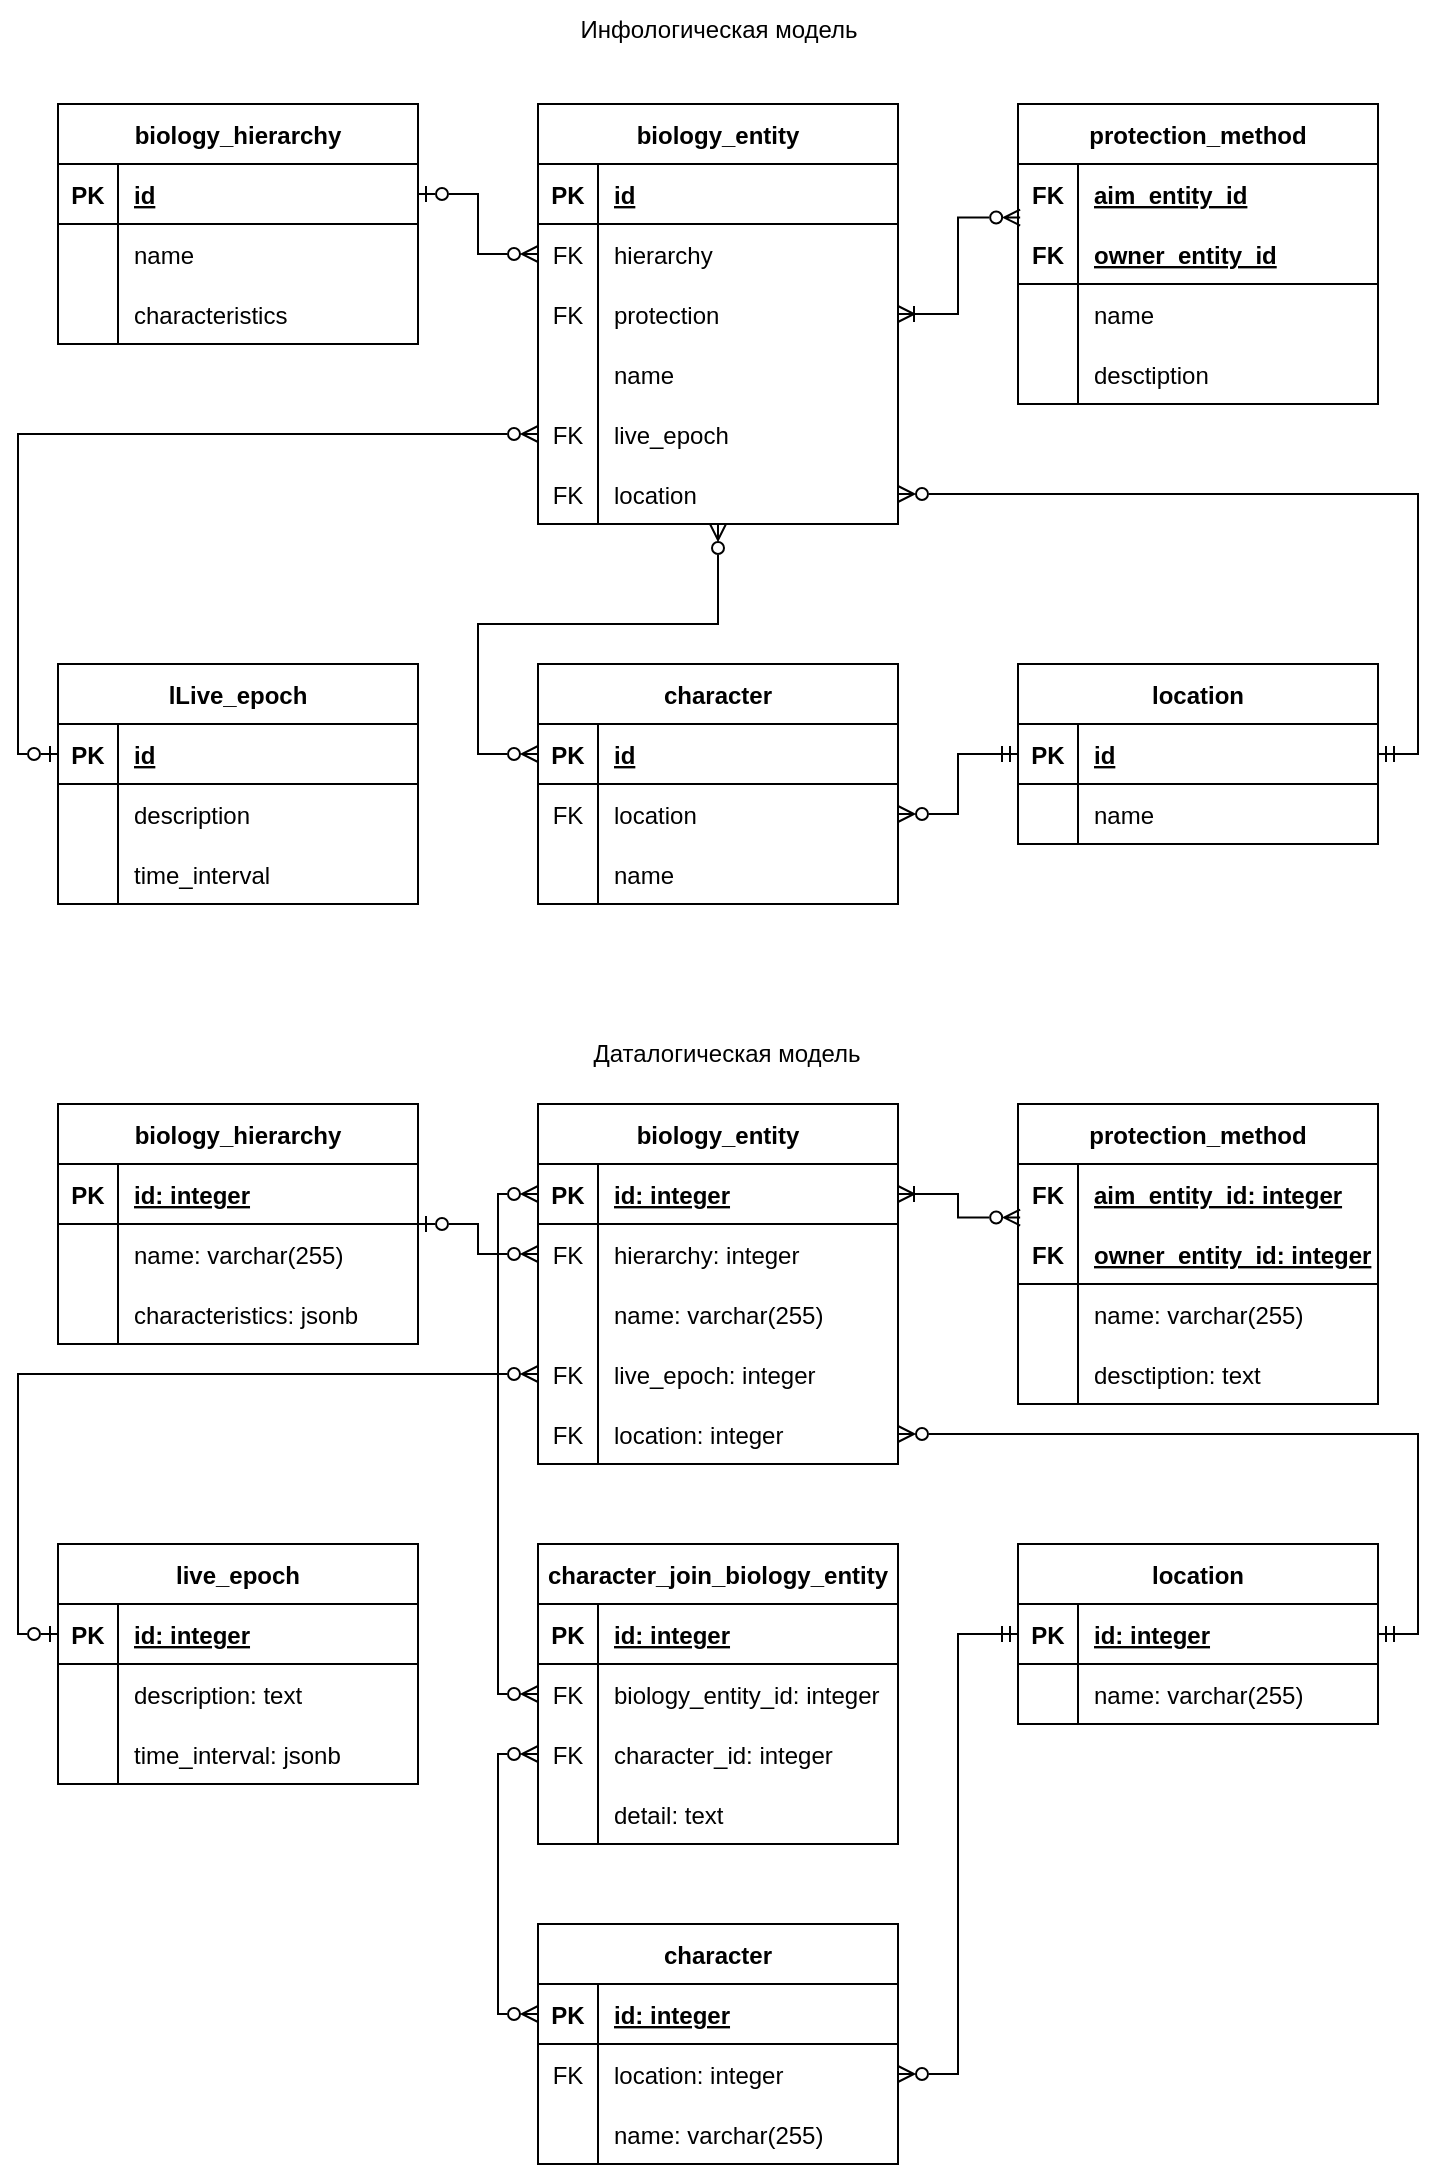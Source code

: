 <mxfile version="21.8.2" type="device">
  <diagram id="U7wMg-uXj1Owh_5kMHrE" name="Страница 1">
    <mxGraphModel dx="757" dy="578" grid="1" gridSize="10" guides="1" tooltips="1" connect="1" arrows="1" fold="1" page="1" pageScale="1" pageWidth="827" pageHeight="1169" math="0" shadow="0">
      <root>
        <mxCell id="0" />
        <mxCell id="1" parent="0" />
        <mxCell id="pdmq-u-2VZVxpOI9h0eD-54" style="edgeStyle=orthogonalEdgeStyle;rounded=0;orthogonalLoop=1;jettySize=auto;html=1;startArrow=ERzeroToOne;startFill=0;endArrow=ERzeroToMany;endFill=0;exitX=1;exitY=0.5;exitDx=0;exitDy=0;" parent="1" source="pdmq-u-2VZVxpOI9h0eD-19" target="pdmq-u-2VZVxpOI9h0eD-38" edge="1">
          <mxGeometry relative="1" as="geometry" />
        </mxCell>
        <mxCell id="pdmq-u-2VZVxpOI9h0eD-18" value="biology_hierarchy" style="shape=table;startSize=30;container=1;collapsible=1;childLayout=tableLayout;fixedRows=1;rowLines=0;fontStyle=1;align=center;resizeLast=1;" parent="1" vertex="1">
          <mxGeometry x="80" y="80" width="180" height="120" as="geometry" />
        </mxCell>
        <mxCell id="pdmq-u-2VZVxpOI9h0eD-19" value="" style="shape=tableRow;horizontal=0;startSize=0;swimlaneHead=0;swimlaneBody=0;fillColor=none;collapsible=0;dropTarget=0;points=[[0,0.5],[1,0.5]];portConstraint=eastwest;top=0;left=0;right=0;bottom=1;" parent="pdmq-u-2VZVxpOI9h0eD-18" vertex="1">
          <mxGeometry y="30" width="180" height="30" as="geometry" />
        </mxCell>
        <mxCell id="pdmq-u-2VZVxpOI9h0eD-20" value="PK" style="shape=partialRectangle;connectable=0;fillColor=none;top=0;left=0;bottom=0;right=0;fontStyle=1;overflow=hidden;" parent="pdmq-u-2VZVxpOI9h0eD-19" vertex="1">
          <mxGeometry width="30" height="30" as="geometry">
            <mxRectangle width="30" height="30" as="alternateBounds" />
          </mxGeometry>
        </mxCell>
        <mxCell id="pdmq-u-2VZVxpOI9h0eD-21" value="id" style="shape=partialRectangle;connectable=0;fillColor=none;top=0;left=0;bottom=0;right=0;align=left;spacingLeft=6;fontStyle=5;overflow=hidden;" parent="pdmq-u-2VZVxpOI9h0eD-19" vertex="1">
          <mxGeometry x="30" width="150" height="30" as="geometry">
            <mxRectangle width="150" height="30" as="alternateBounds" />
          </mxGeometry>
        </mxCell>
        <mxCell id="IuplgRAf5WQrAAStCpZL-5" style="shape=tableRow;horizontal=0;startSize=0;swimlaneHead=0;swimlaneBody=0;fillColor=none;collapsible=0;dropTarget=0;points=[[0,0.5],[1,0.5]];portConstraint=eastwest;top=0;left=0;right=0;bottom=0;" vertex="1" parent="pdmq-u-2VZVxpOI9h0eD-18">
          <mxGeometry y="60" width="180" height="30" as="geometry" />
        </mxCell>
        <mxCell id="IuplgRAf5WQrAAStCpZL-6" style="shape=partialRectangle;connectable=0;fillColor=none;top=0;left=0;bottom=0;right=0;editable=1;overflow=hidden;" vertex="1" parent="IuplgRAf5WQrAAStCpZL-5">
          <mxGeometry width="30" height="30" as="geometry">
            <mxRectangle width="30" height="30" as="alternateBounds" />
          </mxGeometry>
        </mxCell>
        <mxCell id="IuplgRAf5WQrAAStCpZL-7" value="name" style="shape=partialRectangle;connectable=0;fillColor=none;top=0;left=0;bottom=0;right=0;align=left;spacingLeft=6;overflow=hidden;" vertex="1" parent="IuplgRAf5WQrAAStCpZL-5">
          <mxGeometry x="30" width="150" height="30" as="geometry">
            <mxRectangle width="150" height="30" as="alternateBounds" />
          </mxGeometry>
        </mxCell>
        <mxCell id="pdmq-u-2VZVxpOI9h0eD-22" value="" style="shape=tableRow;horizontal=0;startSize=0;swimlaneHead=0;swimlaneBody=0;fillColor=none;collapsible=0;dropTarget=0;points=[[0,0.5],[1,0.5]];portConstraint=eastwest;top=0;left=0;right=0;bottom=0;" parent="pdmq-u-2VZVxpOI9h0eD-18" vertex="1">
          <mxGeometry y="90" width="180" height="30" as="geometry" />
        </mxCell>
        <mxCell id="pdmq-u-2VZVxpOI9h0eD-23" value="" style="shape=partialRectangle;connectable=0;fillColor=none;top=0;left=0;bottom=0;right=0;editable=1;overflow=hidden;" parent="pdmq-u-2VZVxpOI9h0eD-22" vertex="1">
          <mxGeometry width="30" height="30" as="geometry">
            <mxRectangle width="30" height="30" as="alternateBounds" />
          </mxGeometry>
        </mxCell>
        <mxCell id="pdmq-u-2VZVxpOI9h0eD-24" value="characteristics" style="shape=partialRectangle;connectable=0;fillColor=none;top=0;left=0;bottom=0;right=0;align=left;spacingLeft=6;overflow=hidden;" parent="pdmq-u-2VZVxpOI9h0eD-22" vertex="1">
          <mxGeometry x="30" width="150" height="30" as="geometry">
            <mxRectangle width="150" height="30" as="alternateBounds" />
          </mxGeometry>
        </mxCell>
        <mxCell id="pdmq-u-2VZVxpOI9h0eD-116" style="edgeStyle=orthogonalEdgeStyle;rounded=0;orthogonalLoop=1;jettySize=auto;html=1;entryX=0;entryY=0.5;entryDx=0;entryDy=0;startArrow=ERzeroToMany;startFill=0;endArrow=ERzeroToMany;endFill=0;" parent="1" source="pdmq-u-2VZVxpOI9h0eD-31" target="pdmq-u-2VZVxpOI9h0eD-72" edge="1">
          <mxGeometry relative="1" as="geometry">
            <Array as="points">
              <mxPoint x="410" y="340" />
              <mxPoint x="290" y="340" />
              <mxPoint x="290" y="405" />
            </Array>
          </mxGeometry>
        </mxCell>
        <mxCell id="XTLCP-FWHuJk3gFQcdTK-91" style="edgeStyle=orthogonalEdgeStyle;rounded=0;orthogonalLoop=1;jettySize=auto;html=1;endArrow=ERzeroToMany;endFill=0;startArrow=ERoneToMany;startFill=0;exitX=1;exitY=0.5;exitDx=0;exitDy=0;entryX=0.006;entryY=-0.108;entryDx=0;entryDy=0;entryPerimeter=0;" parent="1" source="IuplgRAf5WQrAAStCpZL-8" target="pdmq-u-2VZVxpOI9h0eD-45" edge="1">
          <mxGeometry relative="1" as="geometry">
            <mxPoint x="550" y="141" as="targetPoint" />
          </mxGeometry>
        </mxCell>
        <mxCell id="pdmq-u-2VZVxpOI9h0eD-31" value="biology_entity" style="shape=table;startSize=30;container=1;collapsible=1;childLayout=tableLayout;fixedRows=1;rowLines=0;fontStyle=1;align=center;resizeLast=1;" parent="1" vertex="1">
          <mxGeometry x="320" y="80" width="180" height="210" as="geometry" />
        </mxCell>
        <mxCell id="pdmq-u-2VZVxpOI9h0eD-32" value="" style="shape=tableRow;horizontal=0;startSize=0;swimlaneHead=0;swimlaneBody=0;fillColor=none;collapsible=0;dropTarget=0;points=[[0,0.5],[1,0.5]];portConstraint=eastwest;top=0;left=0;right=0;bottom=1;" parent="pdmq-u-2VZVxpOI9h0eD-31" vertex="1">
          <mxGeometry y="30" width="180" height="30" as="geometry" />
        </mxCell>
        <mxCell id="pdmq-u-2VZVxpOI9h0eD-33" value="PK" style="shape=partialRectangle;connectable=0;fillColor=none;top=0;left=0;bottom=0;right=0;fontStyle=1;overflow=hidden;" parent="pdmq-u-2VZVxpOI9h0eD-32" vertex="1">
          <mxGeometry width="30" height="30" as="geometry">
            <mxRectangle width="30" height="30" as="alternateBounds" />
          </mxGeometry>
        </mxCell>
        <mxCell id="pdmq-u-2VZVxpOI9h0eD-34" value="id" style="shape=partialRectangle;connectable=0;fillColor=none;top=0;left=0;bottom=0;right=0;align=left;spacingLeft=6;fontStyle=5;overflow=hidden;" parent="pdmq-u-2VZVxpOI9h0eD-32" vertex="1">
          <mxGeometry x="30" width="150" height="30" as="geometry">
            <mxRectangle width="150" height="30" as="alternateBounds" />
          </mxGeometry>
        </mxCell>
        <mxCell id="pdmq-u-2VZVxpOI9h0eD-38" value="" style="shape=tableRow;horizontal=0;startSize=0;swimlaneHead=0;swimlaneBody=0;fillColor=none;collapsible=0;dropTarget=0;points=[[0,0.5],[1,0.5]];portConstraint=eastwest;top=0;left=0;right=0;bottom=0;" parent="pdmq-u-2VZVxpOI9h0eD-31" vertex="1">
          <mxGeometry y="60" width="180" height="30" as="geometry" />
        </mxCell>
        <mxCell id="pdmq-u-2VZVxpOI9h0eD-39" value="FK" style="shape=partialRectangle;connectable=0;fillColor=none;top=0;left=0;bottom=0;right=0;editable=1;overflow=hidden;" parent="pdmq-u-2VZVxpOI9h0eD-38" vertex="1">
          <mxGeometry width="30" height="30" as="geometry">
            <mxRectangle width="30" height="30" as="alternateBounds" />
          </mxGeometry>
        </mxCell>
        <mxCell id="pdmq-u-2VZVxpOI9h0eD-40" value="hierarchy" style="shape=partialRectangle;connectable=0;fillColor=none;top=0;left=0;bottom=0;right=0;align=left;spacingLeft=6;overflow=hidden;" parent="pdmq-u-2VZVxpOI9h0eD-38" vertex="1">
          <mxGeometry x="30" width="150" height="30" as="geometry">
            <mxRectangle width="150" height="30" as="alternateBounds" />
          </mxGeometry>
        </mxCell>
        <mxCell id="IuplgRAf5WQrAAStCpZL-8" style="shape=tableRow;horizontal=0;startSize=0;swimlaneHead=0;swimlaneBody=0;fillColor=none;collapsible=0;dropTarget=0;points=[[0,0.5],[1,0.5]];portConstraint=eastwest;top=0;left=0;right=0;bottom=0;" vertex="1" parent="pdmq-u-2VZVxpOI9h0eD-31">
          <mxGeometry y="90" width="180" height="30" as="geometry" />
        </mxCell>
        <mxCell id="IuplgRAf5WQrAAStCpZL-9" value="FK" style="shape=partialRectangle;connectable=0;fillColor=none;top=0;left=0;bottom=0;right=0;editable=1;overflow=hidden;" vertex="1" parent="IuplgRAf5WQrAAStCpZL-8">
          <mxGeometry width="30" height="30" as="geometry">
            <mxRectangle width="30" height="30" as="alternateBounds" />
          </mxGeometry>
        </mxCell>
        <mxCell id="IuplgRAf5WQrAAStCpZL-10" value="protection" style="shape=partialRectangle;connectable=0;fillColor=none;top=0;left=0;bottom=0;right=0;align=left;spacingLeft=6;overflow=hidden;" vertex="1" parent="IuplgRAf5WQrAAStCpZL-8">
          <mxGeometry x="30" width="150" height="30" as="geometry">
            <mxRectangle width="150" height="30" as="alternateBounds" />
          </mxGeometry>
        </mxCell>
        <mxCell id="pdmq-u-2VZVxpOI9h0eD-59" style="shape=tableRow;horizontal=0;startSize=0;swimlaneHead=0;swimlaneBody=0;fillColor=none;collapsible=0;dropTarget=0;points=[[0,0.5],[1,0.5]];portConstraint=eastwest;top=0;left=0;right=0;bottom=0;" parent="pdmq-u-2VZVxpOI9h0eD-31" vertex="1">
          <mxGeometry y="120" width="180" height="30" as="geometry" />
        </mxCell>
        <mxCell id="pdmq-u-2VZVxpOI9h0eD-60" style="shape=partialRectangle;connectable=0;fillColor=none;top=0;left=0;bottom=0;right=0;editable=1;overflow=hidden;" parent="pdmq-u-2VZVxpOI9h0eD-59" vertex="1">
          <mxGeometry width="30" height="30" as="geometry">
            <mxRectangle width="30" height="30" as="alternateBounds" />
          </mxGeometry>
        </mxCell>
        <mxCell id="pdmq-u-2VZVxpOI9h0eD-61" value="name" style="shape=partialRectangle;connectable=0;fillColor=none;top=0;left=0;bottom=0;right=0;align=left;spacingLeft=6;overflow=hidden;" parent="pdmq-u-2VZVxpOI9h0eD-59" vertex="1">
          <mxGeometry x="30" width="150" height="30" as="geometry">
            <mxRectangle width="150" height="30" as="alternateBounds" />
          </mxGeometry>
        </mxCell>
        <mxCell id="pdmq-u-2VZVxpOI9h0eD-215" style="shape=tableRow;horizontal=0;startSize=0;swimlaneHead=0;swimlaneBody=0;fillColor=none;collapsible=0;dropTarget=0;points=[[0,0.5],[1,0.5]];portConstraint=eastwest;top=0;left=0;right=0;bottom=0;" parent="pdmq-u-2VZVxpOI9h0eD-31" vertex="1">
          <mxGeometry y="150" width="180" height="30" as="geometry" />
        </mxCell>
        <mxCell id="pdmq-u-2VZVxpOI9h0eD-216" value="FK" style="shape=partialRectangle;connectable=0;fillColor=none;top=0;left=0;bottom=0;right=0;editable=1;overflow=hidden;" parent="pdmq-u-2VZVxpOI9h0eD-215" vertex="1">
          <mxGeometry width="30" height="30" as="geometry">
            <mxRectangle width="30" height="30" as="alternateBounds" />
          </mxGeometry>
        </mxCell>
        <mxCell id="pdmq-u-2VZVxpOI9h0eD-217" value="live_epoch" style="shape=partialRectangle;connectable=0;fillColor=none;top=0;left=0;bottom=0;right=0;align=left;spacingLeft=6;overflow=hidden;" parent="pdmq-u-2VZVxpOI9h0eD-215" vertex="1">
          <mxGeometry x="30" width="150" height="30" as="geometry">
            <mxRectangle width="150" height="30" as="alternateBounds" />
          </mxGeometry>
        </mxCell>
        <mxCell id="XTLCP-FWHuJk3gFQcdTK-1" style="shape=tableRow;horizontal=0;startSize=0;swimlaneHead=0;swimlaneBody=0;fillColor=none;collapsible=0;dropTarget=0;points=[[0,0.5],[1,0.5]];portConstraint=eastwest;top=0;left=0;right=0;bottom=0;" parent="pdmq-u-2VZVxpOI9h0eD-31" vertex="1">
          <mxGeometry y="180" width="180" height="30" as="geometry" />
        </mxCell>
        <mxCell id="XTLCP-FWHuJk3gFQcdTK-2" value="FK" style="shape=partialRectangle;connectable=0;fillColor=none;top=0;left=0;bottom=0;right=0;editable=1;overflow=hidden;" parent="XTLCP-FWHuJk3gFQcdTK-1" vertex="1">
          <mxGeometry width="30" height="30" as="geometry">
            <mxRectangle width="30" height="30" as="alternateBounds" />
          </mxGeometry>
        </mxCell>
        <mxCell id="XTLCP-FWHuJk3gFQcdTK-3" value="location" style="shape=partialRectangle;connectable=0;fillColor=none;top=0;left=0;bottom=0;right=0;align=left;spacingLeft=6;overflow=hidden;" parent="XTLCP-FWHuJk3gFQcdTK-1" vertex="1">
          <mxGeometry x="30" width="150" height="30" as="geometry">
            <mxRectangle width="150" height="30" as="alternateBounds" />
          </mxGeometry>
        </mxCell>
        <mxCell id="pdmq-u-2VZVxpOI9h0eD-44" value="protection_method" style="shape=table;startSize=30;container=1;collapsible=1;childLayout=tableLayout;fixedRows=1;rowLines=0;fontStyle=1;align=center;resizeLast=1;" parent="1" vertex="1">
          <mxGeometry x="560" y="80" width="180" height="150" as="geometry" />
        </mxCell>
        <mxCell id="pdmq-u-2VZVxpOI9h0eD-48" value="" style="shape=tableRow;horizontal=0;startSize=0;swimlaneHead=0;swimlaneBody=0;fillColor=none;collapsible=0;dropTarget=0;points=[[0,0.5],[1,0.5]];portConstraint=eastwest;top=0;left=0;right=0;bottom=0;fontStyle=1" parent="pdmq-u-2VZVxpOI9h0eD-44" vertex="1">
          <mxGeometry y="30" width="180" height="30" as="geometry" />
        </mxCell>
        <mxCell id="pdmq-u-2VZVxpOI9h0eD-49" value="FK" style="shape=partialRectangle;connectable=0;fillColor=none;top=0;left=0;bottom=0;right=0;editable=1;overflow=hidden;fontStyle=1" parent="pdmq-u-2VZVxpOI9h0eD-48" vertex="1">
          <mxGeometry width="30" height="30" as="geometry">
            <mxRectangle width="30" height="30" as="alternateBounds" />
          </mxGeometry>
        </mxCell>
        <mxCell id="pdmq-u-2VZVxpOI9h0eD-50" value="aim_entity_id" style="shape=partialRectangle;connectable=0;fillColor=none;top=0;left=0;bottom=0;right=0;align=left;spacingLeft=6;overflow=hidden;fontStyle=5" parent="pdmq-u-2VZVxpOI9h0eD-48" vertex="1">
          <mxGeometry x="30" width="150" height="30" as="geometry">
            <mxRectangle width="150" height="30" as="alternateBounds" />
          </mxGeometry>
        </mxCell>
        <mxCell id="pdmq-u-2VZVxpOI9h0eD-45" value="" style="shape=tableRow;horizontal=0;startSize=0;swimlaneHead=0;swimlaneBody=0;fillColor=none;collapsible=0;dropTarget=0;points=[[0,0.5],[1,0.5]];portConstraint=eastwest;top=0;left=0;right=0;bottom=1;" parent="pdmq-u-2VZVxpOI9h0eD-44" vertex="1">
          <mxGeometry y="60" width="180" height="30" as="geometry" />
        </mxCell>
        <mxCell id="pdmq-u-2VZVxpOI9h0eD-46" value="FK" style="shape=partialRectangle;connectable=0;fillColor=none;top=0;left=0;bottom=0;right=0;fontStyle=1;overflow=hidden;" parent="pdmq-u-2VZVxpOI9h0eD-45" vertex="1">
          <mxGeometry width="30" height="30" as="geometry">
            <mxRectangle width="30" height="30" as="alternateBounds" />
          </mxGeometry>
        </mxCell>
        <mxCell id="pdmq-u-2VZVxpOI9h0eD-47" value="owner_entity_id" style="shape=partialRectangle;connectable=0;fillColor=none;top=0;left=0;bottom=0;right=0;align=left;spacingLeft=6;fontStyle=5;overflow=hidden;strokeColor=default;" parent="pdmq-u-2VZVxpOI9h0eD-45" vertex="1">
          <mxGeometry x="30" width="150" height="30" as="geometry">
            <mxRectangle width="150" height="30" as="alternateBounds" />
          </mxGeometry>
        </mxCell>
        <mxCell id="pdmq-u-2VZVxpOI9h0eD-68" style="shape=tableRow;horizontal=0;startSize=0;swimlaneHead=0;swimlaneBody=0;fillColor=none;collapsible=0;dropTarget=0;points=[[0,0.5],[1,0.5]];portConstraint=eastwest;top=0;left=0;right=0;bottom=0;" parent="pdmq-u-2VZVxpOI9h0eD-44" vertex="1">
          <mxGeometry y="90" width="180" height="30" as="geometry" />
        </mxCell>
        <mxCell id="pdmq-u-2VZVxpOI9h0eD-69" style="shape=partialRectangle;connectable=0;fillColor=none;top=0;left=0;bottom=0;right=0;editable=1;overflow=hidden;" parent="pdmq-u-2VZVxpOI9h0eD-68" vertex="1">
          <mxGeometry width="30" height="30" as="geometry">
            <mxRectangle width="30" height="30" as="alternateBounds" />
          </mxGeometry>
        </mxCell>
        <mxCell id="pdmq-u-2VZVxpOI9h0eD-70" value="name" style="shape=partialRectangle;connectable=0;fillColor=none;top=0;left=0;bottom=0;right=0;align=left;spacingLeft=6;overflow=hidden;" parent="pdmq-u-2VZVxpOI9h0eD-68" vertex="1">
          <mxGeometry x="30" width="150" height="30" as="geometry">
            <mxRectangle width="150" height="30" as="alternateBounds" />
          </mxGeometry>
        </mxCell>
        <mxCell id="pdmq-u-2VZVxpOI9h0eD-118" style="shape=tableRow;horizontal=0;startSize=0;swimlaneHead=0;swimlaneBody=0;fillColor=none;collapsible=0;dropTarget=0;points=[[0,0.5],[1,0.5]];portConstraint=eastwest;top=0;left=0;right=0;bottom=0;" parent="pdmq-u-2VZVxpOI9h0eD-44" vertex="1">
          <mxGeometry y="120" width="180" height="30" as="geometry" />
        </mxCell>
        <mxCell id="pdmq-u-2VZVxpOI9h0eD-119" style="shape=partialRectangle;connectable=0;fillColor=none;top=0;left=0;bottom=0;right=0;editable=1;overflow=hidden;" parent="pdmq-u-2VZVxpOI9h0eD-118" vertex="1">
          <mxGeometry width="30" height="30" as="geometry">
            <mxRectangle width="30" height="30" as="alternateBounds" />
          </mxGeometry>
        </mxCell>
        <mxCell id="pdmq-u-2VZVxpOI9h0eD-120" value="desctiption" style="shape=partialRectangle;connectable=0;fillColor=none;top=0;left=0;bottom=0;right=0;align=left;spacingLeft=6;overflow=hidden;" parent="pdmq-u-2VZVxpOI9h0eD-118" vertex="1">
          <mxGeometry x="30" width="150" height="30" as="geometry">
            <mxRectangle width="150" height="30" as="alternateBounds" />
          </mxGeometry>
        </mxCell>
        <mxCell id="pdmq-u-2VZVxpOI9h0eD-71" value="character" style="shape=table;startSize=30;container=1;collapsible=1;childLayout=tableLayout;fixedRows=1;rowLines=0;fontStyle=1;align=center;resizeLast=1;" parent="1" vertex="1">
          <mxGeometry x="320" y="360" width="180" height="120" as="geometry" />
        </mxCell>
        <mxCell id="pdmq-u-2VZVxpOI9h0eD-72" value="" style="shape=tableRow;horizontal=0;startSize=0;swimlaneHead=0;swimlaneBody=0;fillColor=none;collapsible=0;dropTarget=0;points=[[0,0.5],[1,0.5]];portConstraint=eastwest;top=0;left=0;right=0;bottom=1;" parent="pdmq-u-2VZVxpOI9h0eD-71" vertex="1">
          <mxGeometry y="30" width="180" height="30" as="geometry" />
        </mxCell>
        <mxCell id="pdmq-u-2VZVxpOI9h0eD-73" value="PK" style="shape=partialRectangle;connectable=0;fillColor=none;top=0;left=0;bottom=0;right=0;fontStyle=1;overflow=hidden;" parent="pdmq-u-2VZVxpOI9h0eD-72" vertex="1">
          <mxGeometry width="30" height="30" as="geometry">
            <mxRectangle width="30" height="30" as="alternateBounds" />
          </mxGeometry>
        </mxCell>
        <mxCell id="pdmq-u-2VZVxpOI9h0eD-74" value="id" style="shape=partialRectangle;connectable=0;fillColor=none;top=0;left=0;bottom=0;right=0;align=left;spacingLeft=6;fontStyle=5;overflow=hidden;" parent="pdmq-u-2VZVxpOI9h0eD-72" vertex="1">
          <mxGeometry x="30" width="150" height="30" as="geometry">
            <mxRectangle width="150" height="30" as="alternateBounds" />
          </mxGeometry>
        </mxCell>
        <mxCell id="XTLCP-FWHuJk3gFQcdTK-92" style="shape=tableRow;horizontal=0;startSize=0;swimlaneHead=0;swimlaneBody=0;fillColor=none;collapsible=0;dropTarget=0;points=[[0,0.5],[1,0.5]];portConstraint=eastwest;top=0;left=0;right=0;bottom=0;" parent="pdmq-u-2VZVxpOI9h0eD-71" vertex="1">
          <mxGeometry y="60" width="180" height="30" as="geometry" />
        </mxCell>
        <mxCell id="XTLCP-FWHuJk3gFQcdTK-93" value="FK" style="shape=partialRectangle;connectable=0;fillColor=none;top=0;left=0;bottom=0;right=0;editable=1;overflow=hidden;" parent="XTLCP-FWHuJk3gFQcdTK-92" vertex="1">
          <mxGeometry width="30" height="30" as="geometry">
            <mxRectangle width="30" height="30" as="alternateBounds" />
          </mxGeometry>
        </mxCell>
        <mxCell id="XTLCP-FWHuJk3gFQcdTK-94" value="location" style="shape=partialRectangle;connectable=0;fillColor=none;top=0;left=0;bottom=0;right=0;align=left;spacingLeft=6;overflow=hidden;" parent="XTLCP-FWHuJk3gFQcdTK-92" vertex="1">
          <mxGeometry x="30" width="150" height="30" as="geometry">
            <mxRectangle width="150" height="30" as="alternateBounds" />
          </mxGeometry>
        </mxCell>
        <mxCell id="pdmq-u-2VZVxpOI9h0eD-92" style="shape=tableRow;horizontal=0;startSize=0;swimlaneHead=0;swimlaneBody=0;fillColor=none;collapsible=0;dropTarget=0;points=[[0,0.5],[1,0.5]];portConstraint=eastwest;top=0;left=0;right=0;bottom=0;" parent="pdmq-u-2VZVxpOI9h0eD-71" vertex="1">
          <mxGeometry y="90" width="180" height="30" as="geometry" />
        </mxCell>
        <mxCell id="pdmq-u-2VZVxpOI9h0eD-93" style="shape=partialRectangle;connectable=0;fillColor=none;top=0;left=0;bottom=0;right=0;editable=1;overflow=hidden;" parent="pdmq-u-2VZVxpOI9h0eD-92" vertex="1">
          <mxGeometry width="30" height="30" as="geometry">
            <mxRectangle width="30" height="30" as="alternateBounds" />
          </mxGeometry>
        </mxCell>
        <mxCell id="pdmq-u-2VZVxpOI9h0eD-94" value="name" style="shape=partialRectangle;connectable=0;fillColor=none;top=0;left=0;bottom=0;right=0;align=left;spacingLeft=6;overflow=hidden;" parent="pdmq-u-2VZVxpOI9h0eD-92" vertex="1">
          <mxGeometry x="30" width="150" height="30" as="geometry">
            <mxRectangle width="150" height="30" as="alternateBounds" />
          </mxGeometry>
        </mxCell>
        <mxCell id="pdmq-u-2VZVxpOI9h0eD-117" style="edgeStyle=orthogonalEdgeStyle;rounded=0;orthogonalLoop=1;jettySize=auto;html=1;startArrow=ERmandOne;startFill=0;endArrow=ERzeroToMany;endFill=0;entryX=1;entryY=0.5;entryDx=0;entryDy=0;exitX=1;exitY=0.5;exitDx=0;exitDy=0;" parent="1" source="pdmq-u-2VZVxpOI9h0eD-86" target="XTLCP-FWHuJk3gFQcdTK-1" edge="1">
          <mxGeometry relative="1" as="geometry" />
        </mxCell>
        <mxCell id="pdmq-u-2VZVxpOI9h0eD-85" value="location" style="shape=table;startSize=30;container=1;collapsible=1;childLayout=tableLayout;fixedRows=1;rowLines=0;fontStyle=1;align=center;resizeLast=1;" parent="1" vertex="1">
          <mxGeometry x="560" y="360" width="180" height="90" as="geometry" />
        </mxCell>
        <mxCell id="pdmq-u-2VZVxpOI9h0eD-86" value="" style="shape=tableRow;horizontal=0;startSize=0;swimlaneHead=0;swimlaneBody=0;fillColor=none;collapsible=0;dropTarget=0;points=[[0,0.5],[1,0.5]];portConstraint=eastwest;top=0;left=0;right=0;bottom=1;" parent="pdmq-u-2VZVxpOI9h0eD-85" vertex="1">
          <mxGeometry y="30" width="180" height="30" as="geometry" />
        </mxCell>
        <mxCell id="pdmq-u-2VZVxpOI9h0eD-87" value="PK" style="shape=partialRectangle;connectable=0;fillColor=none;top=0;left=0;bottom=0;right=0;fontStyle=1;overflow=hidden;" parent="pdmq-u-2VZVxpOI9h0eD-86" vertex="1">
          <mxGeometry width="30" height="30" as="geometry">
            <mxRectangle width="30" height="30" as="alternateBounds" />
          </mxGeometry>
        </mxCell>
        <mxCell id="pdmq-u-2VZVxpOI9h0eD-88" value="id" style="shape=partialRectangle;connectable=0;fillColor=none;top=0;left=0;bottom=0;right=0;align=left;spacingLeft=6;fontStyle=5;overflow=hidden;" parent="pdmq-u-2VZVxpOI9h0eD-86" vertex="1">
          <mxGeometry x="30" width="150" height="30" as="geometry">
            <mxRectangle width="150" height="30" as="alternateBounds" />
          </mxGeometry>
        </mxCell>
        <mxCell id="pdmq-u-2VZVxpOI9h0eD-89" value="" style="shape=tableRow;horizontal=0;startSize=0;swimlaneHead=0;swimlaneBody=0;fillColor=none;collapsible=0;dropTarget=0;points=[[0,0.5],[1,0.5]];portConstraint=eastwest;top=0;left=0;right=0;bottom=0;" parent="pdmq-u-2VZVxpOI9h0eD-85" vertex="1">
          <mxGeometry y="60" width="180" height="30" as="geometry" />
        </mxCell>
        <mxCell id="pdmq-u-2VZVxpOI9h0eD-90" value="" style="shape=partialRectangle;connectable=0;fillColor=none;top=0;left=0;bottom=0;right=0;editable=1;overflow=hidden;" parent="pdmq-u-2VZVxpOI9h0eD-89" vertex="1">
          <mxGeometry width="30" height="30" as="geometry">
            <mxRectangle width="30" height="30" as="alternateBounds" />
          </mxGeometry>
        </mxCell>
        <mxCell id="pdmq-u-2VZVxpOI9h0eD-91" value="name" style="shape=partialRectangle;connectable=0;fillColor=none;top=0;left=0;bottom=0;right=0;align=left;spacingLeft=6;overflow=hidden;" parent="pdmq-u-2VZVxpOI9h0eD-89" vertex="1">
          <mxGeometry x="30" width="150" height="30" as="geometry">
            <mxRectangle width="150" height="30" as="alternateBounds" />
          </mxGeometry>
        </mxCell>
        <mxCell id="pdmq-u-2VZVxpOI9h0eD-207" value="lLive_epoch" style="shape=table;startSize=30;container=1;collapsible=1;childLayout=tableLayout;fixedRows=1;rowLines=0;fontStyle=1;align=center;resizeLast=1;" parent="1" vertex="1">
          <mxGeometry x="80" y="360" width="180" height="120" as="geometry" />
        </mxCell>
        <mxCell id="pdmq-u-2VZVxpOI9h0eD-208" value="" style="shape=tableRow;horizontal=0;startSize=0;swimlaneHead=0;swimlaneBody=0;fillColor=none;collapsible=0;dropTarget=0;points=[[0,0.5],[1,0.5]];portConstraint=eastwest;top=0;left=0;right=0;bottom=1;" parent="pdmq-u-2VZVxpOI9h0eD-207" vertex="1">
          <mxGeometry y="30" width="180" height="30" as="geometry" />
        </mxCell>
        <mxCell id="pdmq-u-2VZVxpOI9h0eD-209" value="PK" style="shape=partialRectangle;connectable=0;fillColor=none;top=0;left=0;bottom=0;right=0;fontStyle=1;overflow=hidden;" parent="pdmq-u-2VZVxpOI9h0eD-208" vertex="1">
          <mxGeometry width="30" height="30" as="geometry">
            <mxRectangle width="30" height="30" as="alternateBounds" />
          </mxGeometry>
        </mxCell>
        <mxCell id="pdmq-u-2VZVxpOI9h0eD-210" value="id" style="shape=partialRectangle;connectable=0;fillColor=none;top=0;left=0;bottom=0;right=0;align=left;spacingLeft=6;fontStyle=5;overflow=hidden;" parent="pdmq-u-2VZVxpOI9h0eD-208" vertex="1">
          <mxGeometry x="30" width="150" height="30" as="geometry">
            <mxRectangle width="150" height="30" as="alternateBounds" />
          </mxGeometry>
        </mxCell>
        <mxCell id="pdmq-u-2VZVxpOI9h0eD-211" value="" style="shape=tableRow;horizontal=0;startSize=0;swimlaneHead=0;swimlaneBody=0;fillColor=none;collapsible=0;dropTarget=0;points=[[0,0.5],[1,0.5]];portConstraint=eastwest;top=0;left=0;right=0;bottom=0;" parent="pdmq-u-2VZVxpOI9h0eD-207" vertex="1">
          <mxGeometry y="60" width="180" height="30" as="geometry" />
        </mxCell>
        <mxCell id="pdmq-u-2VZVxpOI9h0eD-212" value="" style="shape=partialRectangle;connectable=0;fillColor=none;top=0;left=0;bottom=0;right=0;editable=1;overflow=hidden;" parent="pdmq-u-2VZVxpOI9h0eD-211" vertex="1">
          <mxGeometry width="30" height="30" as="geometry">
            <mxRectangle width="30" height="30" as="alternateBounds" />
          </mxGeometry>
        </mxCell>
        <mxCell id="pdmq-u-2VZVxpOI9h0eD-213" value="description" style="shape=partialRectangle;connectable=0;fillColor=none;top=0;left=0;bottom=0;right=0;align=left;spacingLeft=6;overflow=hidden;" parent="pdmq-u-2VZVxpOI9h0eD-211" vertex="1">
          <mxGeometry x="30" width="150" height="30" as="geometry">
            <mxRectangle width="150" height="30" as="alternateBounds" />
          </mxGeometry>
        </mxCell>
        <mxCell id="pdmq-u-2VZVxpOI9h0eD-218" style="shape=tableRow;horizontal=0;startSize=0;swimlaneHead=0;swimlaneBody=0;fillColor=none;collapsible=0;dropTarget=0;points=[[0,0.5],[1,0.5]];portConstraint=eastwest;top=0;left=0;right=0;bottom=0;" parent="pdmq-u-2VZVxpOI9h0eD-207" vertex="1">
          <mxGeometry y="90" width="180" height="30" as="geometry" />
        </mxCell>
        <mxCell id="pdmq-u-2VZVxpOI9h0eD-219" style="shape=partialRectangle;connectable=0;fillColor=none;top=0;left=0;bottom=0;right=0;editable=1;overflow=hidden;" parent="pdmq-u-2VZVxpOI9h0eD-218" vertex="1">
          <mxGeometry width="30" height="30" as="geometry">
            <mxRectangle width="30" height="30" as="alternateBounds" />
          </mxGeometry>
        </mxCell>
        <mxCell id="pdmq-u-2VZVxpOI9h0eD-220" value="time_interval" style="shape=partialRectangle;connectable=0;fillColor=none;top=0;left=0;bottom=0;right=0;align=left;spacingLeft=6;overflow=hidden;" parent="pdmq-u-2VZVxpOI9h0eD-218" vertex="1">
          <mxGeometry x="30" width="150" height="30" as="geometry">
            <mxRectangle width="150" height="30" as="alternateBounds" />
          </mxGeometry>
        </mxCell>
        <mxCell id="pdmq-u-2VZVxpOI9h0eD-214" style="edgeStyle=orthogonalEdgeStyle;rounded=0;orthogonalLoop=1;jettySize=auto;html=1;entryX=0;entryY=0.5;entryDx=0;entryDy=0;startArrow=ERzeroToMany;startFill=0;endArrow=ERzeroToOne;endFill=0;exitX=0;exitY=0.5;exitDx=0;exitDy=0;" parent="1" source="pdmq-u-2VZVxpOI9h0eD-215" target="pdmq-u-2VZVxpOI9h0eD-208" edge="1">
          <mxGeometry relative="1" as="geometry">
            <mxPoint x="270" y="220" as="sourcePoint" />
          </mxGeometry>
        </mxCell>
        <mxCell id="XTLCP-FWHuJk3gFQcdTK-95" style="edgeStyle=orthogonalEdgeStyle;rounded=0;orthogonalLoop=1;jettySize=auto;html=1;entryX=0;entryY=0.5;entryDx=0;entryDy=0;endArrow=ERmandOne;endFill=0;startArrow=ERzeroToMany;startFill=0;" parent="1" source="XTLCP-FWHuJk3gFQcdTK-92" target="pdmq-u-2VZVxpOI9h0eD-86" edge="1">
          <mxGeometry relative="1" as="geometry" />
        </mxCell>
        <mxCell id="XTLCP-FWHuJk3gFQcdTK-171" style="edgeStyle=orthogonalEdgeStyle;rounded=0;orthogonalLoop=1;jettySize=auto;html=1;startArrow=ERzeroToOne;startFill=0;endArrow=ERzeroToMany;endFill=0;" parent="1" source="XTLCP-FWHuJk3gFQcdTK-172" target="XTLCP-FWHuJk3gFQcdTK-188" edge="1">
          <mxGeometry relative="1" as="geometry" />
        </mxCell>
        <mxCell id="XTLCP-FWHuJk3gFQcdTK-172" value="biology_hierarchy" style="shape=table;startSize=30;container=1;collapsible=1;childLayout=tableLayout;fixedRows=1;rowLines=0;fontStyle=1;align=center;resizeLast=1;" parent="1" vertex="1">
          <mxGeometry x="80" y="580" width="180" height="120" as="geometry" />
        </mxCell>
        <mxCell id="XTLCP-FWHuJk3gFQcdTK-173" value="" style="shape=tableRow;horizontal=0;startSize=0;swimlaneHead=0;swimlaneBody=0;fillColor=none;collapsible=0;dropTarget=0;points=[[0,0.5],[1,0.5]];portConstraint=eastwest;top=0;left=0;right=0;bottom=1;" parent="XTLCP-FWHuJk3gFQcdTK-172" vertex="1">
          <mxGeometry y="30" width="180" height="30" as="geometry" />
        </mxCell>
        <mxCell id="XTLCP-FWHuJk3gFQcdTK-174" value="PK" style="shape=partialRectangle;connectable=0;fillColor=none;top=0;left=0;bottom=0;right=0;fontStyle=1;overflow=hidden;" parent="XTLCP-FWHuJk3gFQcdTK-173" vertex="1">
          <mxGeometry width="30" height="30" as="geometry">
            <mxRectangle width="30" height="30" as="alternateBounds" />
          </mxGeometry>
        </mxCell>
        <mxCell id="XTLCP-FWHuJk3gFQcdTK-175" value="id: integer" style="shape=partialRectangle;connectable=0;fillColor=none;top=0;left=0;bottom=0;right=0;align=left;spacingLeft=6;fontStyle=5;overflow=hidden;" parent="XTLCP-FWHuJk3gFQcdTK-173" vertex="1">
          <mxGeometry x="30" width="150" height="30" as="geometry">
            <mxRectangle width="150" height="30" as="alternateBounds" />
          </mxGeometry>
        </mxCell>
        <mxCell id="IuplgRAf5WQrAAStCpZL-2" style="shape=tableRow;horizontal=0;startSize=0;swimlaneHead=0;swimlaneBody=0;fillColor=none;collapsible=0;dropTarget=0;points=[[0,0.5],[1,0.5]];portConstraint=eastwest;top=0;left=0;right=0;bottom=0;" vertex="1" parent="XTLCP-FWHuJk3gFQcdTK-172">
          <mxGeometry y="60" width="180" height="30" as="geometry" />
        </mxCell>
        <mxCell id="IuplgRAf5WQrAAStCpZL-3" style="shape=partialRectangle;connectable=0;fillColor=none;top=0;left=0;bottom=0;right=0;editable=1;overflow=hidden;" vertex="1" parent="IuplgRAf5WQrAAStCpZL-2">
          <mxGeometry width="30" height="30" as="geometry">
            <mxRectangle width="30" height="30" as="alternateBounds" />
          </mxGeometry>
        </mxCell>
        <mxCell id="IuplgRAf5WQrAAStCpZL-4" value="name: varchar(255)" style="shape=partialRectangle;connectable=0;fillColor=none;top=0;left=0;bottom=0;right=0;align=left;spacingLeft=6;overflow=hidden;" vertex="1" parent="IuplgRAf5WQrAAStCpZL-2">
          <mxGeometry x="30" width="150" height="30" as="geometry">
            <mxRectangle width="150" height="30" as="alternateBounds" />
          </mxGeometry>
        </mxCell>
        <mxCell id="XTLCP-FWHuJk3gFQcdTK-176" value="" style="shape=tableRow;horizontal=0;startSize=0;swimlaneHead=0;swimlaneBody=0;fillColor=none;collapsible=0;dropTarget=0;points=[[0,0.5],[1,0.5]];portConstraint=eastwest;top=0;left=0;right=0;bottom=0;" parent="XTLCP-FWHuJk3gFQcdTK-172" vertex="1">
          <mxGeometry y="90" width="180" height="30" as="geometry" />
        </mxCell>
        <mxCell id="XTLCP-FWHuJk3gFQcdTK-177" value="" style="shape=partialRectangle;connectable=0;fillColor=none;top=0;left=0;bottom=0;right=0;editable=1;overflow=hidden;" parent="XTLCP-FWHuJk3gFQcdTK-176" vertex="1">
          <mxGeometry width="30" height="30" as="geometry">
            <mxRectangle width="30" height="30" as="alternateBounds" />
          </mxGeometry>
        </mxCell>
        <mxCell id="XTLCP-FWHuJk3gFQcdTK-178" value="characteristics: jsonb" style="shape=partialRectangle;connectable=0;fillColor=none;top=0;left=0;bottom=0;right=0;align=left;spacingLeft=6;overflow=hidden;" parent="XTLCP-FWHuJk3gFQcdTK-176" vertex="1">
          <mxGeometry x="30" width="150" height="30" as="geometry">
            <mxRectangle width="150" height="30" as="alternateBounds" />
          </mxGeometry>
        </mxCell>
        <mxCell id="XTLCP-FWHuJk3gFQcdTK-180" style="edgeStyle=orthogonalEdgeStyle;rounded=0;orthogonalLoop=1;jettySize=auto;html=1;endArrow=ERzeroToMany;endFill=0;startArrow=ERoneToMany;startFill=0;exitX=1;exitY=0.5;exitDx=0;exitDy=0;entryX=0.006;entryY=-0.108;entryDx=0;entryDy=0;entryPerimeter=0;" parent="1" source="XTLCP-FWHuJk3gFQcdTK-182" target="XTLCP-FWHuJk3gFQcdTK-204" edge="1">
          <mxGeometry relative="1" as="geometry">
            <mxPoint x="550" y="641" as="targetPoint" />
          </mxGeometry>
        </mxCell>
        <mxCell id="IuplgRAf5WQrAAStCpZL-36" style="edgeStyle=orthogonalEdgeStyle;rounded=0;orthogonalLoop=1;jettySize=auto;html=1;entryX=0;entryY=0.5;entryDx=0;entryDy=0;startArrow=ERzeroToMany;startFill=0;endArrow=ERzeroToMany;endFill=0;exitX=0;exitY=0.5;exitDx=0;exitDy=0;" edge="1" parent="1" source="XTLCP-FWHuJk3gFQcdTK-182" target="IuplgRAf5WQrAAStCpZL-15">
          <mxGeometry relative="1" as="geometry" />
        </mxCell>
        <mxCell id="XTLCP-FWHuJk3gFQcdTK-181" value="biology_entity" style="shape=table;startSize=30;container=1;collapsible=1;childLayout=tableLayout;fixedRows=1;rowLines=0;fontStyle=1;align=center;resizeLast=1;" parent="1" vertex="1">
          <mxGeometry x="320" y="580" width="180" height="180" as="geometry" />
        </mxCell>
        <mxCell id="XTLCP-FWHuJk3gFQcdTK-182" value="" style="shape=tableRow;horizontal=0;startSize=0;swimlaneHead=0;swimlaneBody=0;fillColor=none;collapsible=0;dropTarget=0;points=[[0,0.5],[1,0.5]];portConstraint=eastwest;top=0;left=0;right=0;bottom=1;" parent="XTLCP-FWHuJk3gFQcdTK-181" vertex="1">
          <mxGeometry y="30" width="180" height="30" as="geometry" />
        </mxCell>
        <mxCell id="XTLCP-FWHuJk3gFQcdTK-183" value="PK" style="shape=partialRectangle;connectable=0;fillColor=none;top=0;left=0;bottom=0;right=0;fontStyle=1;overflow=hidden;" parent="XTLCP-FWHuJk3gFQcdTK-182" vertex="1">
          <mxGeometry width="30" height="30" as="geometry">
            <mxRectangle width="30" height="30" as="alternateBounds" />
          </mxGeometry>
        </mxCell>
        <mxCell id="XTLCP-FWHuJk3gFQcdTK-184" value="id: integer" style="shape=partialRectangle;connectable=0;fillColor=none;top=0;left=0;bottom=0;right=0;align=left;spacingLeft=6;fontStyle=5;overflow=hidden;" parent="XTLCP-FWHuJk3gFQcdTK-182" vertex="1">
          <mxGeometry x="30" width="150" height="30" as="geometry">
            <mxRectangle width="150" height="30" as="alternateBounds" />
          </mxGeometry>
        </mxCell>
        <mxCell id="XTLCP-FWHuJk3gFQcdTK-188" value="" style="shape=tableRow;horizontal=0;startSize=0;swimlaneHead=0;swimlaneBody=0;fillColor=none;collapsible=0;dropTarget=0;points=[[0,0.5],[1,0.5]];portConstraint=eastwest;top=0;left=0;right=0;bottom=0;" parent="XTLCP-FWHuJk3gFQcdTK-181" vertex="1">
          <mxGeometry y="60" width="180" height="30" as="geometry" />
        </mxCell>
        <mxCell id="XTLCP-FWHuJk3gFQcdTK-189" value="FK" style="shape=partialRectangle;connectable=0;fillColor=none;top=0;left=0;bottom=0;right=0;editable=1;overflow=hidden;" parent="XTLCP-FWHuJk3gFQcdTK-188" vertex="1">
          <mxGeometry width="30" height="30" as="geometry">
            <mxRectangle width="30" height="30" as="alternateBounds" />
          </mxGeometry>
        </mxCell>
        <mxCell id="XTLCP-FWHuJk3gFQcdTK-190" value="hierarchy: integer" style="shape=partialRectangle;connectable=0;fillColor=none;top=0;left=0;bottom=0;right=0;align=left;spacingLeft=6;overflow=hidden;" parent="XTLCP-FWHuJk3gFQcdTK-188" vertex="1">
          <mxGeometry x="30" width="150" height="30" as="geometry">
            <mxRectangle width="150" height="30" as="alternateBounds" />
          </mxGeometry>
        </mxCell>
        <mxCell id="XTLCP-FWHuJk3gFQcdTK-191" style="shape=tableRow;horizontal=0;startSize=0;swimlaneHead=0;swimlaneBody=0;fillColor=none;collapsible=0;dropTarget=0;points=[[0,0.5],[1,0.5]];portConstraint=eastwest;top=0;left=0;right=0;bottom=0;" parent="XTLCP-FWHuJk3gFQcdTK-181" vertex="1">
          <mxGeometry y="90" width="180" height="30" as="geometry" />
        </mxCell>
        <mxCell id="XTLCP-FWHuJk3gFQcdTK-192" style="shape=partialRectangle;connectable=0;fillColor=none;top=0;left=0;bottom=0;right=0;editable=1;overflow=hidden;" parent="XTLCP-FWHuJk3gFQcdTK-191" vertex="1">
          <mxGeometry width="30" height="30" as="geometry">
            <mxRectangle width="30" height="30" as="alternateBounds" />
          </mxGeometry>
        </mxCell>
        <mxCell id="XTLCP-FWHuJk3gFQcdTK-193" value="name: varchar(255)" style="shape=partialRectangle;connectable=0;fillColor=none;top=0;left=0;bottom=0;right=0;align=left;spacingLeft=6;overflow=hidden;" parent="XTLCP-FWHuJk3gFQcdTK-191" vertex="1">
          <mxGeometry x="30" width="150" height="30" as="geometry">
            <mxRectangle width="150" height="30" as="alternateBounds" />
          </mxGeometry>
        </mxCell>
        <mxCell id="XTLCP-FWHuJk3gFQcdTK-194" style="shape=tableRow;horizontal=0;startSize=0;swimlaneHead=0;swimlaneBody=0;fillColor=none;collapsible=0;dropTarget=0;points=[[0,0.5],[1,0.5]];portConstraint=eastwest;top=0;left=0;right=0;bottom=0;" parent="XTLCP-FWHuJk3gFQcdTK-181" vertex="1">
          <mxGeometry y="120" width="180" height="30" as="geometry" />
        </mxCell>
        <mxCell id="XTLCP-FWHuJk3gFQcdTK-195" value="FK" style="shape=partialRectangle;connectable=0;fillColor=none;top=0;left=0;bottom=0;right=0;editable=1;overflow=hidden;" parent="XTLCP-FWHuJk3gFQcdTK-194" vertex="1">
          <mxGeometry width="30" height="30" as="geometry">
            <mxRectangle width="30" height="30" as="alternateBounds" />
          </mxGeometry>
        </mxCell>
        <mxCell id="XTLCP-FWHuJk3gFQcdTK-196" value="live_epoch: integer" style="shape=partialRectangle;connectable=0;fillColor=none;top=0;left=0;bottom=0;right=0;align=left;spacingLeft=6;overflow=hidden;" parent="XTLCP-FWHuJk3gFQcdTK-194" vertex="1">
          <mxGeometry x="30" width="150" height="30" as="geometry">
            <mxRectangle width="150" height="30" as="alternateBounds" />
          </mxGeometry>
        </mxCell>
        <mxCell id="XTLCP-FWHuJk3gFQcdTK-197" style="shape=tableRow;horizontal=0;startSize=0;swimlaneHead=0;swimlaneBody=0;fillColor=none;collapsible=0;dropTarget=0;points=[[0,0.5],[1,0.5]];portConstraint=eastwest;top=0;left=0;right=0;bottom=0;" parent="XTLCP-FWHuJk3gFQcdTK-181" vertex="1">
          <mxGeometry y="150" width="180" height="30" as="geometry" />
        </mxCell>
        <mxCell id="XTLCP-FWHuJk3gFQcdTK-198" value="FK" style="shape=partialRectangle;connectable=0;fillColor=none;top=0;left=0;bottom=0;right=0;editable=1;overflow=hidden;" parent="XTLCP-FWHuJk3gFQcdTK-197" vertex="1">
          <mxGeometry width="30" height="30" as="geometry">
            <mxRectangle width="30" height="30" as="alternateBounds" />
          </mxGeometry>
        </mxCell>
        <mxCell id="XTLCP-FWHuJk3gFQcdTK-199" value="location: integer" style="shape=partialRectangle;connectable=0;fillColor=none;top=0;left=0;bottom=0;right=0;align=left;spacingLeft=6;overflow=hidden;" parent="XTLCP-FWHuJk3gFQcdTK-197" vertex="1">
          <mxGeometry x="30" width="150" height="30" as="geometry">
            <mxRectangle width="150" height="30" as="alternateBounds" />
          </mxGeometry>
        </mxCell>
        <mxCell id="XTLCP-FWHuJk3gFQcdTK-200" value="protection_method" style="shape=table;startSize=30;container=1;collapsible=1;childLayout=tableLayout;fixedRows=1;rowLines=0;fontStyle=1;align=center;resizeLast=1;" parent="1" vertex="1">
          <mxGeometry x="560" y="580" width="180" height="150" as="geometry" />
        </mxCell>
        <mxCell id="XTLCP-FWHuJk3gFQcdTK-201" value="" style="shape=tableRow;horizontal=0;startSize=0;swimlaneHead=0;swimlaneBody=0;fillColor=none;collapsible=0;dropTarget=0;points=[[0,0.5],[1,0.5]];portConstraint=eastwest;top=0;left=0;right=0;bottom=0;fontStyle=1" parent="XTLCP-FWHuJk3gFQcdTK-200" vertex="1">
          <mxGeometry y="30" width="180" height="30" as="geometry" />
        </mxCell>
        <mxCell id="XTLCP-FWHuJk3gFQcdTK-202" value="FK" style="shape=partialRectangle;connectable=0;fillColor=none;top=0;left=0;bottom=0;right=0;editable=1;overflow=hidden;fontStyle=1" parent="XTLCP-FWHuJk3gFQcdTK-201" vertex="1">
          <mxGeometry width="30" height="30" as="geometry">
            <mxRectangle width="30" height="30" as="alternateBounds" />
          </mxGeometry>
        </mxCell>
        <mxCell id="XTLCP-FWHuJk3gFQcdTK-203" value="aim_entity_id: integer" style="shape=partialRectangle;connectable=0;fillColor=none;top=0;left=0;bottom=0;right=0;align=left;spacingLeft=6;overflow=hidden;fontStyle=5" parent="XTLCP-FWHuJk3gFQcdTK-201" vertex="1">
          <mxGeometry x="30" width="150" height="30" as="geometry">
            <mxRectangle width="150" height="30" as="alternateBounds" />
          </mxGeometry>
        </mxCell>
        <mxCell id="XTLCP-FWHuJk3gFQcdTK-204" value="" style="shape=tableRow;horizontal=0;startSize=0;swimlaneHead=0;swimlaneBody=0;fillColor=none;collapsible=0;dropTarget=0;points=[[0,0.5],[1,0.5]];portConstraint=eastwest;top=0;left=0;right=0;bottom=1;" parent="XTLCP-FWHuJk3gFQcdTK-200" vertex="1">
          <mxGeometry y="60" width="180" height="30" as="geometry" />
        </mxCell>
        <mxCell id="XTLCP-FWHuJk3gFQcdTK-205" value="FK" style="shape=partialRectangle;connectable=0;fillColor=none;top=0;left=0;bottom=0;right=0;fontStyle=1;overflow=hidden;" parent="XTLCP-FWHuJk3gFQcdTK-204" vertex="1">
          <mxGeometry width="30" height="30" as="geometry">
            <mxRectangle width="30" height="30" as="alternateBounds" />
          </mxGeometry>
        </mxCell>
        <mxCell id="XTLCP-FWHuJk3gFQcdTK-206" value="owner_entity_id: integer" style="shape=partialRectangle;connectable=0;fillColor=none;top=0;left=0;bottom=0;right=0;align=left;spacingLeft=6;fontStyle=5;overflow=hidden;strokeColor=default;" parent="XTLCP-FWHuJk3gFQcdTK-204" vertex="1">
          <mxGeometry x="30" width="150" height="30" as="geometry">
            <mxRectangle width="150" height="30" as="alternateBounds" />
          </mxGeometry>
        </mxCell>
        <mxCell id="XTLCP-FWHuJk3gFQcdTK-207" style="shape=tableRow;horizontal=0;startSize=0;swimlaneHead=0;swimlaneBody=0;fillColor=none;collapsible=0;dropTarget=0;points=[[0,0.5],[1,0.5]];portConstraint=eastwest;top=0;left=0;right=0;bottom=0;" parent="XTLCP-FWHuJk3gFQcdTK-200" vertex="1">
          <mxGeometry y="90" width="180" height="30" as="geometry" />
        </mxCell>
        <mxCell id="XTLCP-FWHuJk3gFQcdTK-208" style="shape=partialRectangle;connectable=0;fillColor=none;top=0;left=0;bottom=0;right=0;editable=1;overflow=hidden;" parent="XTLCP-FWHuJk3gFQcdTK-207" vertex="1">
          <mxGeometry width="30" height="30" as="geometry">
            <mxRectangle width="30" height="30" as="alternateBounds" />
          </mxGeometry>
        </mxCell>
        <mxCell id="XTLCP-FWHuJk3gFQcdTK-209" value="name: varchar(255)" style="shape=partialRectangle;connectable=0;fillColor=none;top=0;left=0;bottom=0;right=0;align=left;spacingLeft=6;overflow=hidden;" parent="XTLCP-FWHuJk3gFQcdTK-207" vertex="1">
          <mxGeometry x="30" width="150" height="30" as="geometry">
            <mxRectangle width="150" height="30" as="alternateBounds" />
          </mxGeometry>
        </mxCell>
        <mxCell id="XTLCP-FWHuJk3gFQcdTK-210" style="shape=tableRow;horizontal=0;startSize=0;swimlaneHead=0;swimlaneBody=0;fillColor=none;collapsible=0;dropTarget=0;points=[[0,0.5],[1,0.5]];portConstraint=eastwest;top=0;left=0;right=0;bottom=0;" parent="XTLCP-FWHuJk3gFQcdTK-200" vertex="1">
          <mxGeometry y="120" width="180" height="30" as="geometry" />
        </mxCell>
        <mxCell id="XTLCP-FWHuJk3gFQcdTK-211" style="shape=partialRectangle;connectable=0;fillColor=none;top=0;left=0;bottom=0;right=0;editable=1;overflow=hidden;" parent="XTLCP-FWHuJk3gFQcdTK-210" vertex="1">
          <mxGeometry width="30" height="30" as="geometry">
            <mxRectangle width="30" height="30" as="alternateBounds" />
          </mxGeometry>
        </mxCell>
        <mxCell id="XTLCP-FWHuJk3gFQcdTK-212" value="desctiption: text" style="shape=partialRectangle;connectable=0;fillColor=none;top=0;left=0;bottom=0;right=0;align=left;spacingLeft=6;overflow=hidden;" parent="XTLCP-FWHuJk3gFQcdTK-210" vertex="1">
          <mxGeometry x="30" width="150" height="30" as="geometry">
            <mxRectangle width="150" height="30" as="alternateBounds" />
          </mxGeometry>
        </mxCell>
        <mxCell id="XTLCP-FWHuJk3gFQcdTK-213" value="character" style="shape=table;startSize=30;container=1;collapsible=1;childLayout=tableLayout;fixedRows=1;rowLines=0;fontStyle=1;align=center;resizeLast=1;" parent="1" vertex="1">
          <mxGeometry x="320" y="990" width="180" height="120" as="geometry" />
        </mxCell>
        <mxCell id="XTLCP-FWHuJk3gFQcdTK-214" value="" style="shape=tableRow;horizontal=0;startSize=0;swimlaneHead=0;swimlaneBody=0;fillColor=none;collapsible=0;dropTarget=0;points=[[0,0.5],[1,0.5]];portConstraint=eastwest;top=0;left=0;right=0;bottom=1;" parent="XTLCP-FWHuJk3gFQcdTK-213" vertex="1">
          <mxGeometry y="30" width="180" height="30" as="geometry" />
        </mxCell>
        <mxCell id="XTLCP-FWHuJk3gFQcdTK-215" value="PK" style="shape=partialRectangle;connectable=0;fillColor=none;top=0;left=0;bottom=0;right=0;fontStyle=1;overflow=hidden;" parent="XTLCP-FWHuJk3gFQcdTK-214" vertex="1">
          <mxGeometry width="30" height="30" as="geometry">
            <mxRectangle width="30" height="30" as="alternateBounds" />
          </mxGeometry>
        </mxCell>
        <mxCell id="XTLCP-FWHuJk3gFQcdTK-216" value="id: integer" style="shape=partialRectangle;connectable=0;fillColor=none;top=0;left=0;bottom=0;right=0;align=left;spacingLeft=6;fontStyle=5;overflow=hidden;" parent="XTLCP-FWHuJk3gFQcdTK-214" vertex="1">
          <mxGeometry x="30" width="150" height="30" as="geometry">
            <mxRectangle width="150" height="30" as="alternateBounds" />
          </mxGeometry>
        </mxCell>
        <mxCell id="XTLCP-FWHuJk3gFQcdTK-220" style="shape=tableRow;horizontal=0;startSize=0;swimlaneHead=0;swimlaneBody=0;fillColor=none;collapsible=0;dropTarget=0;points=[[0,0.5],[1,0.5]];portConstraint=eastwest;top=0;left=0;right=0;bottom=0;" parent="XTLCP-FWHuJk3gFQcdTK-213" vertex="1">
          <mxGeometry y="60" width="180" height="30" as="geometry" />
        </mxCell>
        <mxCell id="XTLCP-FWHuJk3gFQcdTK-221" value="FK" style="shape=partialRectangle;connectable=0;fillColor=none;top=0;left=0;bottom=0;right=0;editable=1;overflow=hidden;" parent="XTLCP-FWHuJk3gFQcdTK-220" vertex="1">
          <mxGeometry width="30" height="30" as="geometry">
            <mxRectangle width="30" height="30" as="alternateBounds" />
          </mxGeometry>
        </mxCell>
        <mxCell id="XTLCP-FWHuJk3gFQcdTK-222" value="location: integer" style="shape=partialRectangle;connectable=0;fillColor=none;top=0;left=0;bottom=0;right=0;align=left;spacingLeft=6;overflow=hidden;" parent="XTLCP-FWHuJk3gFQcdTK-220" vertex="1">
          <mxGeometry x="30" width="150" height="30" as="geometry">
            <mxRectangle width="150" height="30" as="alternateBounds" />
          </mxGeometry>
        </mxCell>
        <mxCell id="XTLCP-FWHuJk3gFQcdTK-223" style="shape=tableRow;horizontal=0;startSize=0;swimlaneHead=0;swimlaneBody=0;fillColor=none;collapsible=0;dropTarget=0;points=[[0,0.5],[1,0.5]];portConstraint=eastwest;top=0;left=0;right=0;bottom=0;" parent="XTLCP-FWHuJk3gFQcdTK-213" vertex="1">
          <mxGeometry y="90" width="180" height="30" as="geometry" />
        </mxCell>
        <mxCell id="XTLCP-FWHuJk3gFQcdTK-224" style="shape=partialRectangle;connectable=0;fillColor=none;top=0;left=0;bottom=0;right=0;editable=1;overflow=hidden;" parent="XTLCP-FWHuJk3gFQcdTK-223" vertex="1">
          <mxGeometry width="30" height="30" as="geometry">
            <mxRectangle width="30" height="30" as="alternateBounds" />
          </mxGeometry>
        </mxCell>
        <mxCell id="XTLCP-FWHuJk3gFQcdTK-225" value="name: varchar(255)" style="shape=partialRectangle;connectable=0;fillColor=none;top=0;left=0;bottom=0;right=0;align=left;spacingLeft=6;overflow=hidden;" parent="XTLCP-FWHuJk3gFQcdTK-223" vertex="1">
          <mxGeometry x="30" width="150" height="30" as="geometry">
            <mxRectangle width="150" height="30" as="alternateBounds" />
          </mxGeometry>
        </mxCell>
        <mxCell id="XTLCP-FWHuJk3gFQcdTK-226" style="edgeStyle=orthogonalEdgeStyle;rounded=0;orthogonalLoop=1;jettySize=auto;html=1;startArrow=ERmandOne;startFill=0;endArrow=ERzeroToMany;endFill=0;entryX=1;entryY=0.5;entryDx=0;entryDy=0;exitX=1;exitY=0.5;exitDx=0;exitDy=0;" parent="1" source="XTLCP-FWHuJk3gFQcdTK-228" target="XTLCP-FWHuJk3gFQcdTK-197" edge="1">
          <mxGeometry relative="1" as="geometry" />
        </mxCell>
        <mxCell id="XTLCP-FWHuJk3gFQcdTK-227" value="location" style="shape=table;startSize=30;container=1;collapsible=1;childLayout=tableLayout;fixedRows=1;rowLines=0;fontStyle=1;align=center;resizeLast=1;" parent="1" vertex="1">
          <mxGeometry x="560" y="800" width="180" height="90" as="geometry" />
        </mxCell>
        <mxCell id="XTLCP-FWHuJk3gFQcdTK-228" value="" style="shape=tableRow;horizontal=0;startSize=0;swimlaneHead=0;swimlaneBody=0;fillColor=none;collapsible=0;dropTarget=0;points=[[0,0.5],[1,0.5]];portConstraint=eastwest;top=0;left=0;right=0;bottom=1;" parent="XTLCP-FWHuJk3gFQcdTK-227" vertex="1">
          <mxGeometry y="30" width="180" height="30" as="geometry" />
        </mxCell>
        <mxCell id="XTLCP-FWHuJk3gFQcdTK-229" value="PK" style="shape=partialRectangle;connectable=0;fillColor=none;top=0;left=0;bottom=0;right=0;fontStyle=1;overflow=hidden;" parent="XTLCP-FWHuJk3gFQcdTK-228" vertex="1">
          <mxGeometry width="30" height="30" as="geometry">
            <mxRectangle width="30" height="30" as="alternateBounds" />
          </mxGeometry>
        </mxCell>
        <mxCell id="XTLCP-FWHuJk3gFQcdTK-230" value="id: integer" style="shape=partialRectangle;connectable=0;fillColor=none;top=0;left=0;bottom=0;right=0;align=left;spacingLeft=6;fontStyle=5;overflow=hidden;" parent="XTLCP-FWHuJk3gFQcdTK-228" vertex="1">
          <mxGeometry x="30" width="150" height="30" as="geometry">
            <mxRectangle width="150" height="30" as="alternateBounds" />
          </mxGeometry>
        </mxCell>
        <mxCell id="XTLCP-FWHuJk3gFQcdTK-231" value="" style="shape=tableRow;horizontal=0;startSize=0;swimlaneHead=0;swimlaneBody=0;fillColor=none;collapsible=0;dropTarget=0;points=[[0,0.5],[1,0.5]];portConstraint=eastwest;top=0;left=0;right=0;bottom=0;" parent="XTLCP-FWHuJk3gFQcdTK-227" vertex="1">
          <mxGeometry y="60" width="180" height="30" as="geometry" />
        </mxCell>
        <mxCell id="XTLCP-FWHuJk3gFQcdTK-232" value="" style="shape=partialRectangle;connectable=0;fillColor=none;top=0;left=0;bottom=0;right=0;editable=1;overflow=hidden;" parent="XTLCP-FWHuJk3gFQcdTK-231" vertex="1">
          <mxGeometry width="30" height="30" as="geometry">
            <mxRectangle width="30" height="30" as="alternateBounds" />
          </mxGeometry>
        </mxCell>
        <mxCell id="XTLCP-FWHuJk3gFQcdTK-233" value="name: varchar(255)" style="shape=partialRectangle;connectable=0;fillColor=none;top=0;left=0;bottom=0;right=0;align=left;spacingLeft=6;overflow=hidden;" parent="XTLCP-FWHuJk3gFQcdTK-231" vertex="1">
          <mxGeometry x="30" width="150" height="30" as="geometry">
            <mxRectangle width="150" height="30" as="alternateBounds" />
          </mxGeometry>
        </mxCell>
        <mxCell id="XTLCP-FWHuJk3gFQcdTK-234" value="live_epoch" style="shape=table;startSize=30;container=1;collapsible=1;childLayout=tableLayout;fixedRows=1;rowLines=0;fontStyle=1;align=center;resizeLast=1;" parent="1" vertex="1">
          <mxGeometry x="80" y="800" width="180" height="120" as="geometry" />
        </mxCell>
        <mxCell id="XTLCP-FWHuJk3gFQcdTK-235" value="" style="shape=tableRow;horizontal=0;startSize=0;swimlaneHead=0;swimlaneBody=0;fillColor=none;collapsible=0;dropTarget=0;points=[[0,0.5],[1,0.5]];portConstraint=eastwest;top=0;left=0;right=0;bottom=1;" parent="XTLCP-FWHuJk3gFQcdTK-234" vertex="1">
          <mxGeometry y="30" width="180" height="30" as="geometry" />
        </mxCell>
        <mxCell id="XTLCP-FWHuJk3gFQcdTK-236" value="PK" style="shape=partialRectangle;connectable=0;fillColor=none;top=0;left=0;bottom=0;right=0;fontStyle=1;overflow=hidden;" parent="XTLCP-FWHuJk3gFQcdTK-235" vertex="1">
          <mxGeometry width="30" height="30" as="geometry">
            <mxRectangle width="30" height="30" as="alternateBounds" />
          </mxGeometry>
        </mxCell>
        <mxCell id="XTLCP-FWHuJk3gFQcdTK-237" value="id: integer" style="shape=partialRectangle;connectable=0;fillColor=none;top=0;left=0;bottom=0;right=0;align=left;spacingLeft=6;fontStyle=5;overflow=hidden;" parent="XTLCP-FWHuJk3gFQcdTK-235" vertex="1">
          <mxGeometry x="30" width="150" height="30" as="geometry">
            <mxRectangle width="150" height="30" as="alternateBounds" />
          </mxGeometry>
        </mxCell>
        <mxCell id="XTLCP-FWHuJk3gFQcdTK-238" value="" style="shape=tableRow;horizontal=0;startSize=0;swimlaneHead=0;swimlaneBody=0;fillColor=none;collapsible=0;dropTarget=0;points=[[0,0.5],[1,0.5]];portConstraint=eastwest;top=0;left=0;right=0;bottom=0;" parent="XTLCP-FWHuJk3gFQcdTK-234" vertex="1">
          <mxGeometry y="60" width="180" height="30" as="geometry" />
        </mxCell>
        <mxCell id="XTLCP-FWHuJk3gFQcdTK-239" value="" style="shape=partialRectangle;connectable=0;fillColor=none;top=0;left=0;bottom=0;right=0;editable=1;overflow=hidden;" parent="XTLCP-FWHuJk3gFQcdTK-238" vertex="1">
          <mxGeometry width="30" height="30" as="geometry">
            <mxRectangle width="30" height="30" as="alternateBounds" />
          </mxGeometry>
        </mxCell>
        <mxCell id="XTLCP-FWHuJk3gFQcdTK-240" value="description: text" style="shape=partialRectangle;connectable=0;fillColor=none;top=0;left=0;bottom=0;right=0;align=left;spacingLeft=6;overflow=hidden;" parent="XTLCP-FWHuJk3gFQcdTK-238" vertex="1">
          <mxGeometry x="30" width="150" height="30" as="geometry">
            <mxRectangle width="150" height="30" as="alternateBounds" />
          </mxGeometry>
        </mxCell>
        <mxCell id="XTLCP-FWHuJk3gFQcdTK-241" style="shape=tableRow;horizontal=0;startSize=0;swimlaneHead=0;swimlaneBody=0;fillColor=none;collapsible=0;dropTarget=0;points=[[0,0.5],[1,0.5]];portConstraint=eastwest;top=0;left=0;right=0;bottom=0;" parent="XTLCP-FWHuJk3gFQcdTK-234" vertex="1">
          <mxGeometry y="90" width="180" height="30" as="geometry" />
        </mxCell>
        <mxCell id="XTLCP-FWHuJk3gFQcdTK-242" style="shape=partialRectangle;connectable=0;fillColor=none;top=0;left=0;bottom=0;right=0;editable=1;overflow=hidden;" parent="XTLCP-FWHuJk3gFQcdTK-241" vertex="1">
          <mxGeometry width="30" height="30" as="geometry">
            <mxRectangle width="30" height="30" as="alternateBounds" />
          </mxGeometry>
        </mxCell>
        <mxCell id="XTLCP-FWHuJk3gFQcdTK-243" value="time_interval: jsonb" style="shape=partialRectangle;connectable=0;fillColor=none;top=0;left=0;bottom=0;right=0;align=left;spacingLeft=6;overflow=hidden;" parent="XTLCP-FWHuJk3gFQcdTK-241" vertex="1">
          <mxGeometry x="30" width="150" height="30" as="geometry">
            <mxRectangle width="150" height="30" as="alternateBounds" />
          </mxGeometry>
        </mxCell>
        <mxCell id="XTLCP-FWHuJk3gFQcdTK-244" style="edgeStyle=orthogonalEdgeStyle;rounded=0;orthogonalLoop=1;jettySize=auto;html=1;startArrow=ERzeroToMany;startFill=0;endArrow=ERzeroToOne;endFill=0;exitX=0;exitY=0.5;exitDx=0;exitDy=0;entryX=0;entryY=0.5;entryDx=0;entryDy=0;" parent="1" source="XTLCP-FWHuJk3gFQcdTK-194" target="XTLCP-FWHuJk3gFQcdTK-235" edge="1">
          <mxGeometry relative="1" as="geometry">
            <mxPoint x="270" y="720" as="sourcePoint" />
            <mxPoint x="170" y="860" as="targetPoint" />
          </mxGeometry>
        </mxCell>
        <mxCell id="XTLCP-FWHuJk3gFQcdTK-245" style="edgeStyle=orthogonalEdgeStyle;rounded=0;orthogonalLoop=1;jettySize=auto;html=1;entryX=0;entryY=0.5;entryDx=0;entryDy=0;endArrow=ERmandOne;endFill=0;startArrow=ERzeroToMany;startFill=0;" parent="1" source="XTLCP-FWHuJk3gFQcdTK-220" target="XTLCP-FWHuJk3gFQcdTK-228" edge="1">
          <mxGeometry relative="1" as="geometry" />
        </mxCell>
        <mxCell id="XTLCP-FWHuJk3gFQcdTK-246" value="Инфологическая модель" style="text;html=1;align=center;verticalAlign=middle;resizable=0;points=[];autosize=1;strokeColor=none;fillColor=none;" parent="1" vertex="1">
          <mxGeometry x="330" y="28" width="160" height="30" as="geometry" />
        </mxCell>
        <mxCell id="XTLCP-FWHuJk3gFQcdTK-247" value="Даталогическая модель" style="text;html=1;align=center;verticalAlign=middle;resizable=0;points=[];autosize=1;strokeColor=none;fillColor=none;" parent="1" vertex="1">
          <mxGeometry x="334" y="540" width="160" height="30" as="geometry" />
        </mxCell>
        <mxCell id="IuplgRAf5WQrAAStCpZL-38" style="edgeStyle=orthogonalEdgeStyle;rounded=0;orthogonalLoop=1;jettySize=auto;html=1;entryX=0;entryY=0.5;entryDx=0;entryDy=0;startArrow=ERzeroToMany;startFill=0;endArrow=ERzeroToMany;endFill=0;exitX=0;exitY=0.5;exitDx=0;exitDy=0;" edge="1" parent="1" source="IuplgRAf5WQrAAStCpZL-18" target="XTLCP-FWHuJk3gFQcdTK-214">
          <mxGeometry relative="1" as="geometry" />
        </mxCell>
        <mxCell id="IuplgRAf5WQrAAStCpZL-11" value="character_join_biology_entity" style="shape=table;startSize=30;container=1;collapsible=1;childLayout=tableLayout;fixedRows=1;rowLines=0;fontStyle=1;align=center;resizeLast=1;" vertex="1" parent="1">
          <mxGeometry x="320" y="800" width="180" height="150" as="geometry" />
        </mxCell>
        <mxCell id="IuplgRAf5WQrAAStCpZL-12" value="" style="shape=tableRow;horizontal=0;startSize=0;swimlaneHead=0;swimlaneBody=0;fillColor=none;collapsible=0;dropTarget=0;points=[[0,0.5],[1,0.5]];portConstraint=eastwest;top=0;left=0;right=0;bottom=1;" vertex="1" parent="IuplgRAf5WQrAAStCpZL-11">
          <mxGeometry y="30" width="180" height="30" as="geometry" />
        </mxCell>
        <mxCell id="IuplgRAf5WQrAAStCpZL-13" value="PK" style="shape=partialRectangle;connectable=0;fillColor=none;top=0;left=0;bottom=0;right=0;fontStyle=1;overflow=hidden;" vertex="1" parent="IuplgRAf5WQrAAStCpZL-12">
          <mxGeometry width="30" height="30" as="geometry">
            <mxRectangle width="30" height="30" as="alternateBounds" />
          </mxGeometry>
        </mxCell>
        <mxCell id="IuplgRAf5WQrAAStCpZL-14" value="id: integer" style="shape=partialRectangle;connectable=0;fillColor=none;top=0;left=0;bottom=0;right=0;align=left;spacingLeft=6;fontStyle=5;overflow=hidden;" vertex="1" parent="IuplgRAf5WQrAAStCpZL-12">
          <mxGeometry x="30" width="150" height="30" as="geometry">
            <mxRectangle width="150" height="30" as="alternateBounds" />
          </mxGeometry>
        </mxCell>
        <mxCell id="IuplgRAf5WQrAAStCpZL-15" value="" style="shape=tableRow;horizontal=0;startSize=0;swimlaneHead=0;swimlaneBody=0;fillColor=none;collapsible=0;dropTarget=0;points=[[0,0.5],[1,0.5]];portConstraint=eastwest;top=0;left=0;right=0;bottom=0;" vertex="1" parent="IuplgRAf5WQrAAStCpZL-11">
          <mxGeometry y="60" width="180" height="30" as="geometry" />
        </mxCell>
        <mxCell id="IuplgRAf5WQrAAStCpZL-16" value="FK" style="shape=partialRectangle;connectable=0;fillColor=none;top=0;left=0;bottom=0;right=0;editable=1;overflow=hidden;" vertex="1" parent="IuplgRAf5WQrAAStCpZL-15">
          <mxGeometry width="30" height="30" as="geometry">
            <mxRectangle width="30" height="30" as="alternateBounds" />
          </mxGeometry>
        </mxCell>
        <mxCell id="IuplgRAf5WQrAAStCpZL-17" value="biology_entity_id: integer" style="shape=partialRectangle;connectable=0;fillColor=none;top=0;left=0;bottom=0;right=0;align=left;spacingLeft=6;overflow=hidden;" vertex="1" parent="IuplgRAf5WQrAAStCpZL-15">
          <mxGeometry x="30" width="150" height="30" as="geometry">
            <mxRectangle width="150" height="30" as="alternateBounds" />
          </mxGeometry>
        </mxCell>
        <mxCell id="IuplgRAf5WQrAAStCpZL-18" style="shape=tableRow;horizontal=0;startSize=0;swimlaneHead=0;swimlaneBody=0;fillColor=none;collapsible=0;dropTarget=0;points=[[0,0.5],[1,0.5]];portConstraint=eastwest;top=0;left=0;right=0;bottom=0;" vertex="1" parent="IuplgRAf5WQrAAStCpZL-11">
          <mxGeometry y="90" width="180" height="30" as="geometry" />
        </mxCell>
        <mxCell id="IuplgRAf5WQrAAStCpZL-19" value="FK" style="shape=partialRectangle;connectable=0;fillColor=none;top=0;left=0;bottom=0;right=0;editable=1;overflow=hidden;" vertex="1" parent="IuplgRAf5WQrAAStCpZL-18">
          <mxGeometry width="30" height="30" as="geometry">
            <mxRectangle width="30" height="30" as="alternateBounds" />
          </mxGeometry>
        </mxCell>
        <mxCell id="IuplgRAf5WQrAAStCpZL-20" value="character_id: integer" style="shape=partialRectangle;connectable=0;fillColor=none;top=0;left=0;bottom=0;right=0;align=left;spacingLeft=6;overflow=hidden;" vertex="1" parent="IuplgRAf5WQrAAStCpZL-18">
          <mxGeometry x="30" width="150" height="30" as="geometry">
            <mxRectangle width="150" height="30" as="alternateBounds" />
          </mxGeometry>
        </mxCell>
        <mxCell id="IuplgRAf5WQrAAStCpZL-21" style="shape=tableRow;horizontal=0;startSize=0;swimlaneHead=0;swimlaneBody=0;fillColor=none;collapsible=0;dropTarget=0;points=[[0,0.5],[1,0.5]];portConstraint=eastwest;top=0;left=0;right=0;bottom=0;" vertex="1" parent="IuplgRAf5WQrAAStCpZL-11">
          <mxGeometry y="120" width="180" height="30" as="geometry" />
        </mxCell>
        <mxCell id="IuplgRAf5WQrAAStCpZL-22" style="shape=partialRectangle;connectable=0;fillColor=none;top=0;left=0;bottom=0;right=0;editable=1;overflow=hidden;" vertex="1" parent="IuplgRAf5WQrAAStCpZL-21">
          <mxGeometry width="30" height="30" as="geometry">
            <mxRectangle width="30" height="30" as="alternateBounds" />
          </mxGeometry>
        </mxCell>
        <mxCell id="IuplgRAf5WQrAAStCpZL-23" value="detail: text" style="shape=partialRectangle;connectable=0;fillColor=none;top=0;left=0;bottom=0;right=0;align=left;spacingLeft=6;overflow=hidden;" vertex="1" parent="IuplgRAf5WQrAAStCpZL-21">
          <mxGeometry x="30" width="150" height="30" as="geometry">
            <mxRectangle width="150" height="30" as="alternateBounds" />
          </mxGeometry>
        </mxCell>
      </root>
    </mxGraphModel>
  </diagram>
</mxfile>
